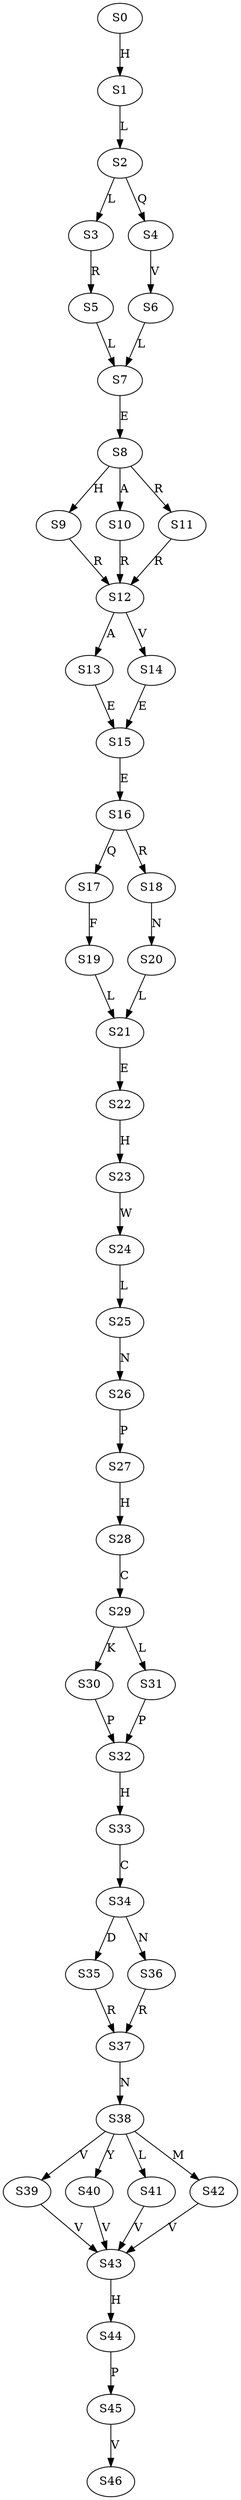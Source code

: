strict digraph  {
	S0 -> S1 [ label = H ];
	S1 -> S2 [ label = L ];
	S2 -> S3 [ label = L ];
	S2 -> S4 [ label = Q ];
	S3 -> S5 [ label = R ];
	S4 -> S6 [ label = V ];
	S5 -> S7 [ label = L ];
	S6 -> S7 [ label = L ];
	S7 -> S8 [ label = E ];
	S8 -> S9 [ label = H ];
	S8 -> S10 [ label = A ];
	S8 -> S11 [ label = R ];
	S9 -> S12 [ label = R ];
	S10 -> S12 [ label = R ];
	S11 -> S12 [ label = R ];
	S12 -> S13 [ label = A ];
	S12 -> S14 [ label = V ];
	S13 -> S15 [ label = E ];
	S14 -> S15 [ label = E ];
	S15 -> S16 [ label = E ];
	S16 -> S17 [ label = Q ];
	S16 -> S18 [ label = R ];
	S17 -> S19 [ label = F ];
	S18 -> S20 [ label = N ];
	S19 -> S21 [ label = L ];
	S20 -> S21 [ label = L ];
	S21 -> S22 [ label = E ];
	S22 -> S23 [ label = H ];
	S23 -> S24 [ label = W ];
	S24 -> S25 [ label = L ];
	S25 -> S26 [ label = N ];
	S26 -> S27 [ label = P ];
	S27 -> S28 [ label = H ];
	S28 -> S29 [ label = C ];
	S29 -> S30 [ label = K ];
	S29 -> S31 [ label = L ];
	S30 -> S32 [ label = P ];
	S31 -> S32 [ label = P ];
	S32 -> S33 [ label = H ];
	S33 -> S34 [ label = C ];
	S34 -> S35 [ label = D ];
	S34 -> S36 [ label = N ];
	S35 -> S37 [ label = R ];
	S36 -> S37 [ label = R ];
	S37 -> S38 [ label = N ];
	S38 -> S39 [ label = V ];
	S38 -> S40 [ label = Y ];
	S38 -> S41 [ label = L ];
	S38 -> S42 [ label = M ];
	S39 -> S43 [ label = V ];
	S40 -> S43 [ label = V ];
	S41 -> S43 [ label = V ];
	S42 -> S43 [ label = V ];
	S43 -> S44 [ label = H ];
	S44 -> S45 [ label = P ];
	S45 -> S46 [ label = V ];
}

